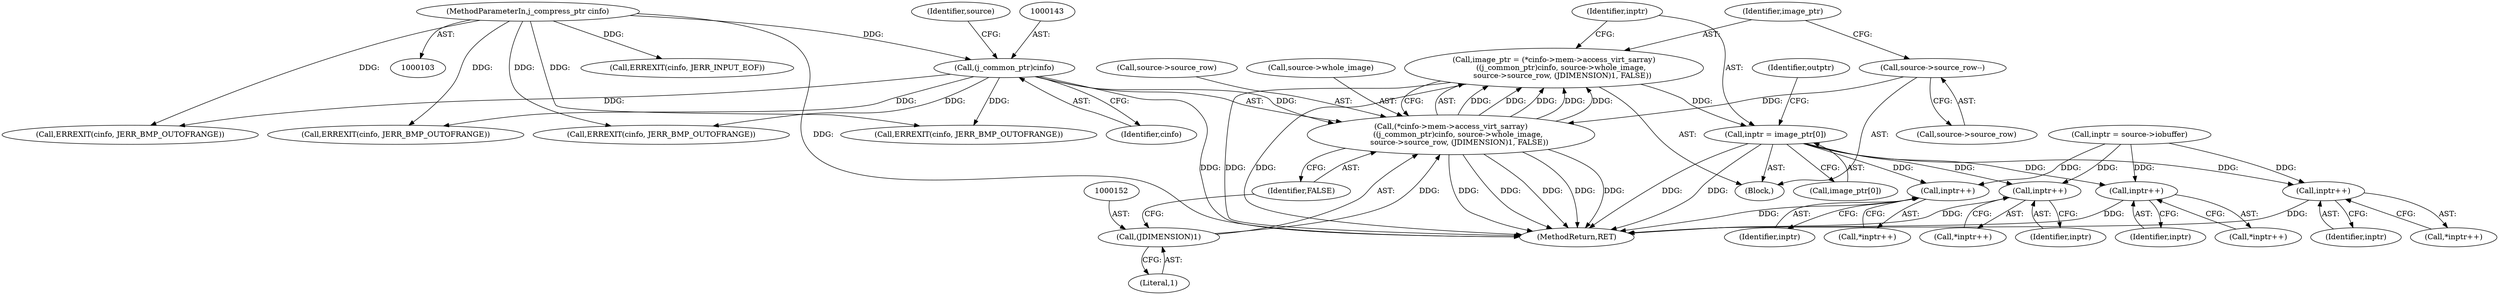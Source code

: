 digraph "0_libjpeg-turbo_9c78a04df4e44ef6487eee99c4258397f4fdca55@array" {
"1000155" [label="(Call,inptr = image_ptr[0])"];
"1000139" [label="(Call,image_ptr = (*cinfo->mem->access_virt_sarray)\n      ((j_common_ptr)cinfo, source->whole_image,\n       source->source_row, (JDIMENSION)1, FALSE))"];
"1000141" [label="(Call,(*cinfo->mem->access_virt_sarray)\n      ((j_common_ptr)cinfo, source->whole_image,\n       source->source_row, (JDIMENSION)1, FALSE))"];
"1000142" [label="(Call,(j_common_ptr)cinfo)"];
"1000104" [label="(MethodParameterIn,j_compress_ptr cinfo)"];
"1000135" [label="(Call,source->source_row--)"];
"1000151" [label="(Call,(JDIMENSION)1)"];
"1000216" [label="(Call,inptr++)"];
"1000258" [label="(Call,inptr++)"];
"1000359" [label="(Call,inptr++)"];
"1000421" [label="(Call,inptr++)"];
"1000142" [label="(Call,(j_common_ptr)cinfo)"];
"1000217" [label="(Identifier,inptr)"];
"1000139" [label="(Call,image_ptr = (*cinfo->mem->access_virt_sarray)\n      ((j_common_ptr)cinfo, source->whole_image,\n       source->source_row, (JDIMENSION)1, FALSE))"];
"1000264" [label="(Call,ERREXIT(cinfo, JERR_BMP_OUTOFRANGE))"];
"1000359" [label="(Call,inptr++)"];
"1000216" [label="(Call,inptr++)"];
"1000462" [label="(MethodReturn,RET)"];
"1000422" [label="(Identifier,inptr)"];
"1000258" [label="(Call,inptr++)"];
"1000358" [label="(Call,*inptr++)"];
"1000156" [label="(Identifier,inptr)"];
"1000420" [label="(Call,*inptr++)"];
"1000157" [label="(Call,image_ptr[0])"];
"1000134" [label="(Block,)"];
"1000427" [label="(Call,ERREXIT(cinfo, JERR_BMP_OUTOFRANGE))"];
"1000140" [label="(Identifier,image_ptr)"];
"1000155" [label="(Call,inptr = image_ptr[0])"];
"1000144" [label="(Identifier,cinfo)"];
"1000104" [label="(MethodParameterIn,j_compress_ptr cinfo)"];
"1000153" [label="(Literal,1)"];
"1000185" [label="(Identifier,outptr)"];
"1000141" [label="(Call,(*cinfo->mem->access_virt_sarray)\n      ((j_common_ptr)cinfo, source->whole_image,\n       source->source_row, (JDIMENSION)1, FALSE))"];
"1000176" [label="(Call,ERREXIT(cinfo, JERR_INPUT_EOF))"];
"1000215" [label="(Call,*inptr++)"];
"1000135" [label="(Call,source->source_row--)"];
"1000222" [label="(Call,ERREXIT(cinfo, JERR_BMP_OUTOFRANGE))"];
"1000136" [label="(Call,source->source_row)"];
"1000421" [label="(Call,inptr++)"];
"1000365" [label="(Call,ERREXIT(cinfo, JERR_BMP_OUTOFRANGE))"];
"1000259" [label="(Identifier,inptr)"];
"1000257" [label="(Call,*inptr++)"];
"1000360" [label="(Identifier,inptr)"];
"1000179" [label="(Call,inptr = source->iobuffer)"];
"1000146" [label="(Identifier,source)"];
"1000148" [label="(Call,source->source_row)"];
"1000154" [label="(Identifier,FALSE)"];
"1000145" [label="(Call,source->whole_image)"];
"1000151" [label="(Call,(JDIMENSION)1)"];
"1000155" -> "1000134"  [label="AST: "];
"1000155" -> "1000157"  [label="CFG: "];
"1000156" -> "1000155"  [label="AST: "];
"1000157" -> "1000155"  [label="AST: "];
"1000185" -> "1000155"  [label="CFG: "];
"1000155" -> "1000462"  [label="DDG: "];
"1000155" -> "1000462"  [label="DDG: "];
"1000139" -> "1000155"  [label="DDG: "];
"1000155" -> "1000216"  [label="DDG: "];
"1000155" -> "1000258"  [label="DDG: "];
"1000155" -> "1000359"  [label="DDG: "];
"1000155" -> "1000421"  [label="DDG: "];
"1000139" -> "1000134"  [label="AST: "];
"1000139" -> "1000141"  [label="CFG: "];
"1000140" -> "1000139"  [label="AST: "];
"1000141" -> "1000139"  [label="AST: "];
"1000156" -> "1000139"  [label="CFG: "];
"1000139" -> "1000462"  [label="DDG: "];
"1000139" -> "1000462"  [label="DDG: "];
"1000141" -> "1000139"  [label="DDG: "];
"1000141" -> "1000139"  [label="DDG: "];
"1000141" -> "1000139"  [label="DDG: "];
"1000141" -> "1000139"  [label="DDG: "];
"1000141" -> "1000139"  [label="DDG: "];
"1000141" -> "1000154"  [label="CFG: "];
"1000142" -> "1000141"  [label="AST: "];
"1000145" -> "1000141"  [label="AST: "];
"1000148" -> "1000141"  [label="AST: "];
"1000151" -> "1000141"  [label="AST: "];
"1000154" -> "1000141"  [label="AST: "];
"1000141" -> "1000462"  [label="DDG: "];
"1000141" -> "1000462"  [label="DDG: "];
"1000141" -> "1000462"  [label="DDG: "];
"1000141" -> "1000462"  [label="DDG: "];
"1000141" -> "1000462"  [label="DDG: "];
"1000142" -> "1000141"  [label="DDG: "];
"1000135" -> "1000141"  [label="DDG: "];
"1000151" -> "1000141"  [label="DDG: "];
"1000142" -> "1000144"  [label="CFG: "];
"1000143" -> "1000142"  [label="AST: "];
"1000144" -> "1000142"  [label="AST: "];
"1000146" -> "1000142"  [label="CFG: "];
"1000142" -> "1000462"  [label="DDG: "];
"1000104" -> "1000142"  [label="DDG: "];
"1000142" -> "1000222"  [label="DDG: "];
"1000142" -> "1000264"  [label="DDG: "];
"1000142" -> "1000365"  [label="DDG: "];
"1000142" -> "1000427"  [label="DDG: "];
"1000104" -> "1000103"  [label="AST: "];
"1000104" -> "1000462"  [label="DDG: "];
"1000104" -> "1000176"  [label="DDG: "];
"1000104" -> "1000222"  [label="DDG: "];
"1000104" -> "1000264"  [label="DDG: "];
"1000104" -> "1000365"  [label="DDG: "];
"1000104" -> "1000427"  [label="DDG: "];
"1000135" -> "1000134"  [label="AST: "];
"1000135" -> "1000136"  [label="CFG: "];
"1000136" -> "1000135"  [label="AST: "];
"1000140" -> "1000135"  [label="CFG: "];
"1000151" -> "1000153"  [label="CFG: "];
"1000152" -> "1000151"  [label="AST: "];
"1000153" -> "1000151"  [label="AST: "];
"1000154" -> "1000151"  [label="CFG: "];
"1000216" -> "1000215"  [label="AST: "];
"1000216" -> "1000217"  [label="CFG: "];
"1000217" -> "1000216"  [label="AST: "];
"1000215" -> "1000216"  [label="CFG: "];
"1000216" -> "1000462"  [label="DDG: "];
"1000179" -> "1000216"  [label="DDG: "];
"1000258" -> "1000257"  [label="AST: "];
"1000258" -> "1000259"  [label="CFG: "];
"1000259" -> "1000258"  [label="AST: "];
"1000257" -> "1000258"  [label="CFG: "];
"1000258" -> "1000462"  [label="DDG: "];
"1000179" -> "1000258"  [label="DDG: "];
"1000359" -> "1000358"  [label="AST: "];
"1000359" -> "1000360"  [label="CFG: "];
"1000360" -> "1000359"  [label="AST: "];
"1000358" -> "1000359"  [label="CFG: "];
"1000359" -> "1000462"  [label="DDG: "];
"1000179" -> "1000359"  [label="DDG: "];
"1000421" -> "1000420"  [label="AST: "];
"1000421" -> "1000422"  [label="CFG: "];
"1000422" -> "1000421"  [label="AST: "];
"1000420" -> "1000421"  [label="CFG: "];
"1000421" -> "1000462"  [label="DDG: "];
"1000179" -> "1000421"  [label="DDG: "];
}
